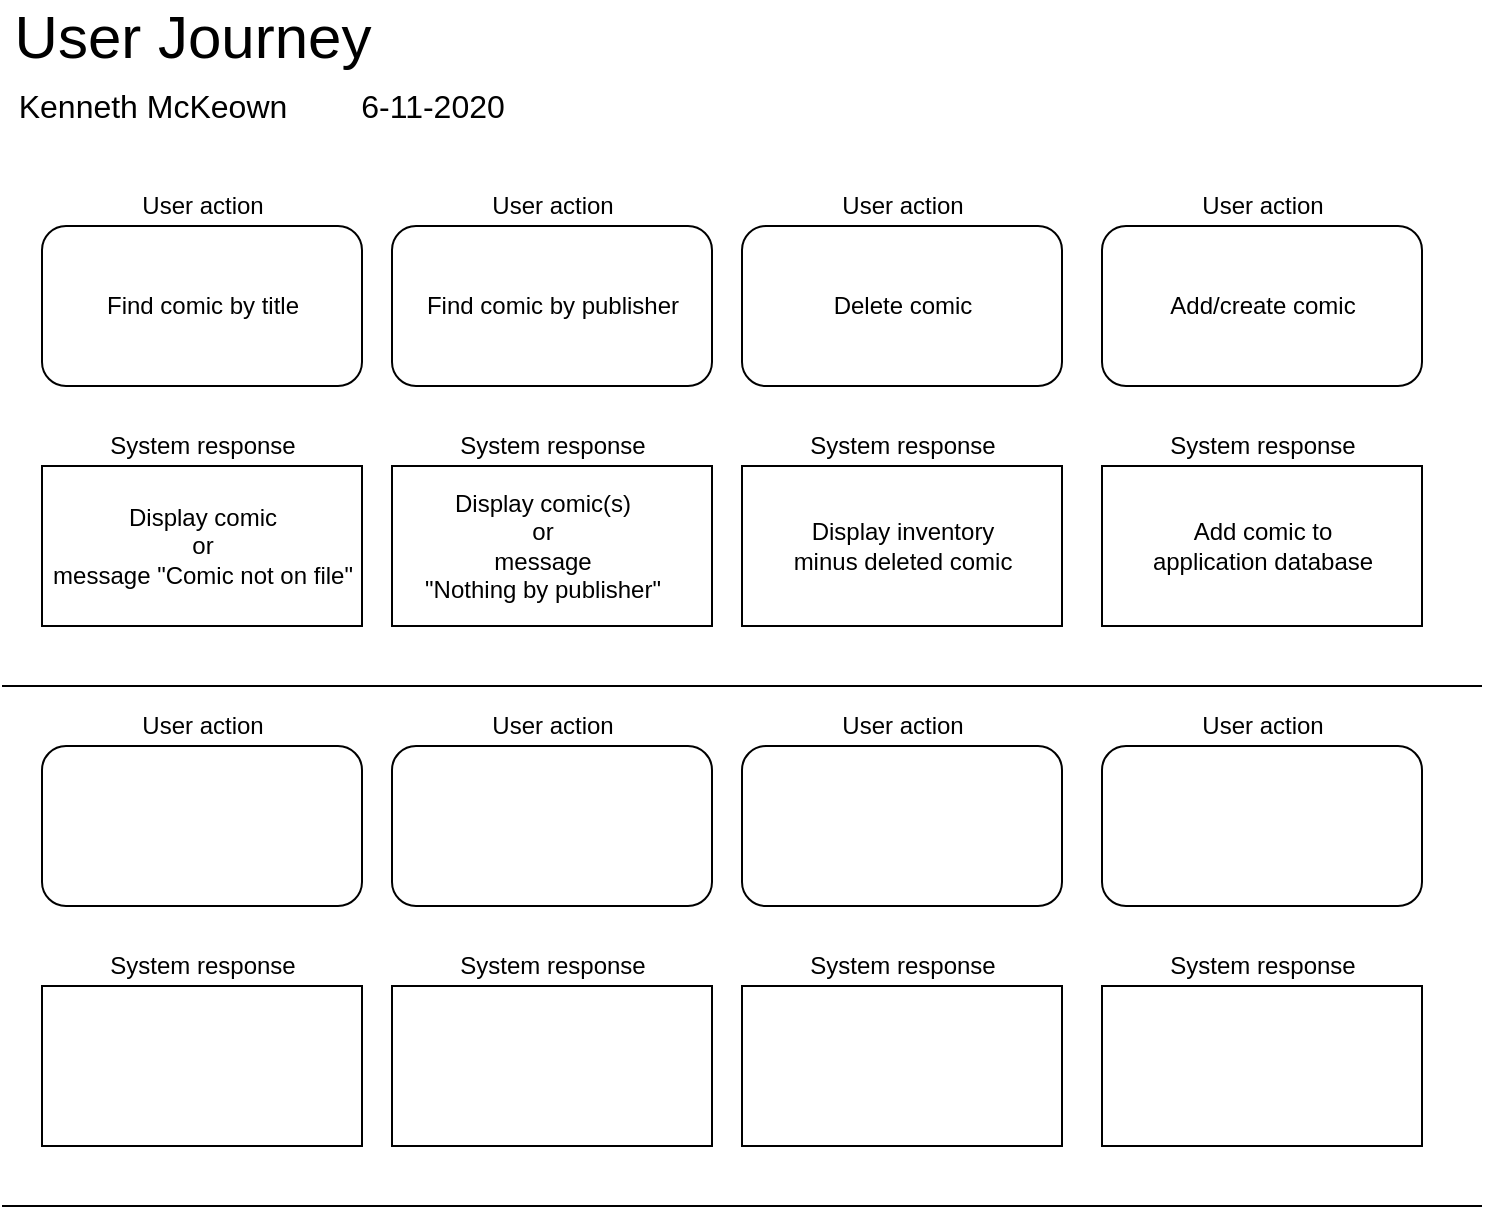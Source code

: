 <mxfile version="13.7.9" type="device"><diagram id="b1UxZ4KQZJ_zEA0eVF24" name="Page-1"><mxGraphModel dx="946" dy="725" grid="1" gridSize="10" guides="1" tooltips="1" connect="1" arrows="1" fold="1" page="1" pageScale="1" pageWidth="827" pageHeight="1169" math="0" shadow="0"><root><mxCell id="0"/><mxCell id="1" parent="0"/><mxCell id="qbgqDpPwqsqivtRy6kFd-1" value="&lt;font style=&quot;font-size: 30px&quot;&gt;User Journey&lt;/font&gt;" style="text;html=1;align=center;verticalAlign=middle;resizable=0;points=[];autosize=1;" parent="1" vertex="1"><mxGeometry x="20" y="90" width="190" height="30" as="geometry"/></mxCell><mxCell id="qbgqDpPwqsqivtRy6kFd-2" value="&lt;font style=&quot;font-size: 16px&quot;&gt;Kenneth McKeown&lt;/font&gt;" style="text;html=1;align=center;verticalAlign=middle;resizable=0;points=[];autosize=1;" parent="1" vertex="1"><mxGeometry x="20" y="130" width="150" height="20" as="geometry"/></mxCell><mxCell id="qbgqDpPwqsqivtRy6kFd-3" value="&lt;font style=&quot;font-size: 16px&quot;&gt;6-11-2020&lt;/font&gt;" style="text;html=1;align=center;verticalAlign=middle;resizable=0;points=[];autosize=1;" parent="1" vertex="1"><mxGeometry x="190" y="130" width="90" height="20" as="geometry"/></mxCell><mxCell id="qbgqDpPwqsqivtRy6kFd-4" value="" style="rounded=1;whiteSpace=wrap;html=1;" parent="1" vertex="1"><mxGeometry x="40" y="200" width="160" height="80" as="geometry"/></mxCell><mxCell id="qbgqDpPwqsqivtRy6kFd-5" value="User action" style="text;html=1;align=center;verticalAlign=middle;resizable=0;points=[];autosize=1;" parent="1" vertex="1"><mxGeometry x="80" y="180" width="80" height="20" as="geometry"/></mxCell><mxCell id="qbgqDpPwqsqivtRy6kFd-7" value="System response" style="text;html=1;align=center;verticalAlign=middle;resizable=0;points=[];autosize=1;" parent="1" vertex="1"><mxGeometry x="65" y="300" width="110" height="20" as="geometry"/></mxCell><mxCell id="qbgqDpPwqsqivtRy6kFd-8" value="" style="rounded=0;whiteSpace=wrap;html=1;" parent="1" vertex="1"><mxGeometry x="40" y="320" width="160" height="80" as="geometry"/></mxCell><mxCell id="qbgqDpPwqsqivtRy6kFd-9" value="Find comic by title" style="text;html=1;align=center;verticalAlign=middle;resizable=0;points=[];autosize=1;" parent="1" vertex="1"><mxGeometry x="65" y="230" width="110" height="20" as="geometry"/></mxCell><mxCell id="qbgqDpPwqsqivtRy6kFd-10" value="Display comic &lt;br&gt;or &lt;br&gt;message &quot;Comic not on file&quot;" style="text;html=1;align=center;verticalAlign=middle;resizable=0;points=[];autosize=1;" parent="1" vertex="1"><mxGeometry x="35" y="335" width="170" height="50" as="geometry"/></mxCell><mxCell id="qbgqDpPwqsqivtRy6kFd-11" value="" style="rounded=1;whiteSpace=wrap;html=1;" parent="1" vertex="1"><mxGeometry x="215" y="200" width="160" height="80" as="geometry"/></mxCell><mxCell id="qbgqDpPwqsqivtRy6kFd-12" value="User action" style="text;html=1;align=center;verticalAlign=middle;resizable=0;points=[];autosize=1;" parent="1" vertex="1"><mxGeometry x="255" y="180" width="80" height="20" as="geometry"/></mxCell><mxCell id="qbgqDpPwqsqivtRy6kFd-13" value="System response" style="text;html=1;align=center;verticalAlign=middle;resizable=0;points=[];autosize=1;" parent="1" vertex="1"><mxGeometry x="240" y="300" width="110" height="20" as="geometry"/></mxCell><mxCell id="qbgqDpPwqsqivtRy6kFd-14" value="" style="rounded=0;whiteSpace=wrap;html=1;" parent="1" vertex="1"><mxGeometry x="215" y="320" width="160" height="80" as="geometry"/></mxCell><mxCell id="qbgqDpPwqsqivtRy6kFd-17" value="" style="rounded=1;whiteSpace=wrap;html=1;" parent="1" vertex="1"><mxGeometry x="390" y="200" width="160" height="80" as="geometry"/></mxCell><mxCell id="qbgqDpPwqsqivtRy6kFd-18" value="User action" style="text;html=1;align=center;verticalAlign=middle;resizable=0;points=[];autosize=1;" parent="1" vertex="1"><mxGeometry x="430" y="180" width="80" height="20" as="geometry"/></mxCell><mxCell id="qbgqDpPwqsqivtRy6kFd-19" value="System response" style="text;html=1;align=center;verticalAlign=middle;resizable=0;points=[];autosize=1;" parent="1" vertex="1"><mxGeometry x="415" y="300" width="110" height="20" as="geometry"/></mxCell><mxCell id="qbgqDpPwqsqivtRy6kFd-20" value="" style="rounded=0;whiteSpace=wrap;html=1;" parent="1" vertex="1"><mxGeometry x="390" y="320" width="160" height="80" as="geometry"/></mxCell><mxCell id="qbgqDpPwqsqivtRy6kFd-21" value="" style="rounded=1;whiteSpace=wrap;html=1;" parent="1" vertex="1"><mxGeometry x="570" y="200" width="160" height="80" as="geometry"/></mxCell><mxCell id="qbgqDpPwqsqivtRy6kFd-22" value="User action" style="text;html=1;align=center;verticalAlign=middle;resizable=0;points=[];autosize=1;" parent="1" vertex="1"><mxGeometry x="610" y="180" width="80" height="20" as="geometry"/></mxCell><mxCell id="qbgqDpPwqsqivtRy6kFd-23" value="System response" style="text;html=1;align=center;verticalAlign=middle;resizable=0;points=[];autosize=1;" parent="1" vertex="1"><mxGeometry x="595" y="300" width="110" height="20" as="geometry"/></mxCell><mxCell id="qbgqDpPwqsqivtRy6kFd-24" value="" style="rounded=0;whiteSpace=wrap;html=1;" parent="1" vertex="1"><mxGeometry x="570" y="320" width="160" height="80" as="geometry"/></mxCell><mxCell id="qbgqDpPwqsqivtRy6kFd-25" value="" style="rounded=1;whiteSpace=wrap;html=1;" parent="1" vertex="1"><mxGeometry x="40" y="460" width="160" height="80" as="geometry"/></mxCell><mxCell id="qbgqDpPwqsqivtRy6kFd-26" value="User action" style="text;html=1;align=center;verticalAlign=middle;resizable=0;points=[];autosize=1;" parent="1" vertex="1"><mxGeometry x="80" y="440" width="80" height="20" as="geometry"/></mxCell><mxCell id="qbgqDpPwqsqivtRy6kFd-27" value="System response" style="text;html=1;align=center;verticalAlign=middle;resizable=0;points=[];autosize=1;" parent="1" vertex="1"><mxGeometry x="65" y="560" width="110" height="20" as="geometry"/></mxCell><mxCell id="qbgqDpPwqsqivtRy6kFd-28" value="" style="rounded=0;whiteSpace=wrap;html=1;" parent="1" vertex="1"><mxGeometry x="40" y="580" width="160" height="80" as="geometry"/></mxCell><mxCell id="qbgqDpPwqsqivtRy6kFd-31" value="" style="rounded=1;whiteSpace=wrap;html=1;" parent="1" vertex="1"><mxGeometry x="215" y="460" width="160" height="80" as="geometry"/></mxCell><mxCell id="qbgqDpPwqsqivtRy6kFd-32" value="User action" style="text;html=1;align=center;verticalAlign=middle;resizable=0;points=[];autosize=1;" parent="1" vertex="1"><mxGeometry x="255" y="440" width="80" height="20" as="geometry"/></mxCell><mxCell id="qbgqDpPwqsqivtRy6kFd-33" value="System response" style="text;html=1;align=center;verticalAlign=middle;resizable=0;points=[];autosize=1;" parent="1" vertex="1"><mxGeometry x="240" y="560" width="110" height="20" as="geometry"/></mxCell><mxCell id="qbgqDpPwqsqivtRy6kFd-34" value="" style="rounded=0;whiteSpace=wrap;html=1;" parent="1" vertex="1"><mxGeometry x="215" y="580" width="160" height="80" as="geometry"/></mxCell><mxCell id="qbgqDpPwqsqivtRy6kFd-35" value="" style="rounded=1;whiteSpace=wrap;html=1;" parent="1" vertex="1"><mxGeometry x="390" y="460" width="160" height="80" as="geometry"/></mxCell><mxCell id="qbgqDpPwqsqivtRy6kFd-36" value="User action" style="text;html=1;align=center;verticalAlign=middle;resizable=0;points=[];autosize=1;" parent="1" vertex="1"><mxGeometry x="430" y="440" width="80" height="20" as="geometry"/></mxCell><mxCell id="qbgqDpPwqsqivtRy6kFd-37" value="System response" style="text;html=1;align=center;verticalAlign=middle;resizable=0;points=[];autosize=1;" parent="1" vertex="1"><mxGeometry x="415" y="560" width="110" height="20" as="geometry"/></mxCell><mxCell id="qbgqDpPwqsqivtRy6kFd-38" value="" style="rounded=0;whiteSpace=wrap;html=1;" parent="1" vertex="1"><mxGeometry x="390" y="580" width="160" height="80" as="geometry"/></mxCell><mxCell id="qbgqDpPwqsqivtRy6kFd-39" value="" style="rounded=1;whiteSpace=wrap;html=1;" parent="1" vertex="1"><mxGeometry x="570" y="460" width="160" height="80" as="geometry"/></mxCell><mxCell id="qbgqDpPwqsqivtRy6kFd-40" value="User action" style="text;html=1;align=center;verticalAlign=middle;resizable=0;points=[];autosize=1;" parent="1" vertex="1"><mxGeometry x="610" y="440" width="80" height="20" as="geometry"/></mxCell><mxCell id="qbgqDpPwqsqivtRy6kFd-41" value="System response" style="text;html=1;align=center;verticalAlign=middle;resizable=0;points=[];autosize=1;" parent="1" vertex="1"><mxGeometry x="595" y="560" width="110" height="20" as="geometry"/></mxCell><mxCell id="qbgqDpPwqsqivtRy6kFd-42" value="" style="rounded=0;whiteSpace=wrap;html=1;" parent="1" vertex="1"><mxGeometry x="570" y="580" width="160" height="80" as="geometry"/></mxCell><mxCell id="qbgqDpPwqsqivtRy6kFd-43" value="" style="endArrow=none;html=1;" parent="1" edge="1"><mxGeometry width="50" height="50" relative="1" as="geometry"><mxPoint x="20" y="430" as="sourcePoint"/><mxPoint x="760" y="430" as="targetPoint"/></mxGeometry></mxCell><mxCell id="qbgqDpPwqsqivtRy6kFd-44" value="" style="endArrow=none;html=1;" parent="1" edge="1"><mxGeometry width="50" height="50" relative="1" as="geometry"><mxPoint x="20" y="690" as="sourcePoint"/><mxPoint x="760" y="690" as="targetPoint"/></mxGeometry></mxCell><mxCell id="DXF50wwnh8w_FfsgStVz-1" value="Find comic by publisher" style="text;html=1;align=center;verticalAlign=middle;resizable=0;points=[];autosize=1;" vertex="1" parent="1"><mxGeometry x="225" y="230" width="140" height="20" as="geometry"/></mxCell><mxCell id="DXF50wwnh8w_FfsgStVz-2" value="Display comic(s)&lt;br&gt;or&lt;br&gt;message &lt;br&gt;&quot;Nothing by publisher&quot;" style="text;html=1;align=center;verticalAlign=middle;resizable=0;points=[];autosize=1;" vertex="1" parent="1"><mxGeometry x="225" y="330" width="130" height="60" as="geometry"/></mxCell><mxCell id="DXF50wwnh8w_FfsgStVz-3" value="Delete comic" style="text;html=1;align=center;verticalAlign=middle;resizable=0;points=[];autosize=1;" vertex="1" parent="1"><mxGeometry x="430" y="230" width="80" height="20" as="geometry"/></mxCell><mxCell id="DXF50wwnh8w_FfsgStVz-4" value="Display inventory&lt;br&gt;minus deleted comic" style="text;html=1;align=center;verticalAlign=middle;resizable=0;points=[];autosize=1;" vertex="1" parent="1"><mxGeometry x="410" y="345" width="120" height="30" as="geometry"/></mxCell><mxCell id="DXF50wwnh8w_FfsgStVz-5" value="Add/create comic" style="text;html=1;align=center;verticalAlign=middle;resizable=0;points=[];autosize=1;" vertex="1" parent="1"><mxGeometry x="595" y="230" width="110" height="20" as="geometry"/></mxCell><mxCell id="DXF50wwnh8w_FfsgStVz-6" value="Add comic to &lt;br&gt;application database" style="text;html=1;align=center;verticalAlign=middle;resizable=0;points=[];autosize=1;" vertex="1" parent="1"><mxGeometry x="585" y="345" width="130" height="30" as="geometry"/></mxCell></root></mxGraphModel></diagram></mxfile>